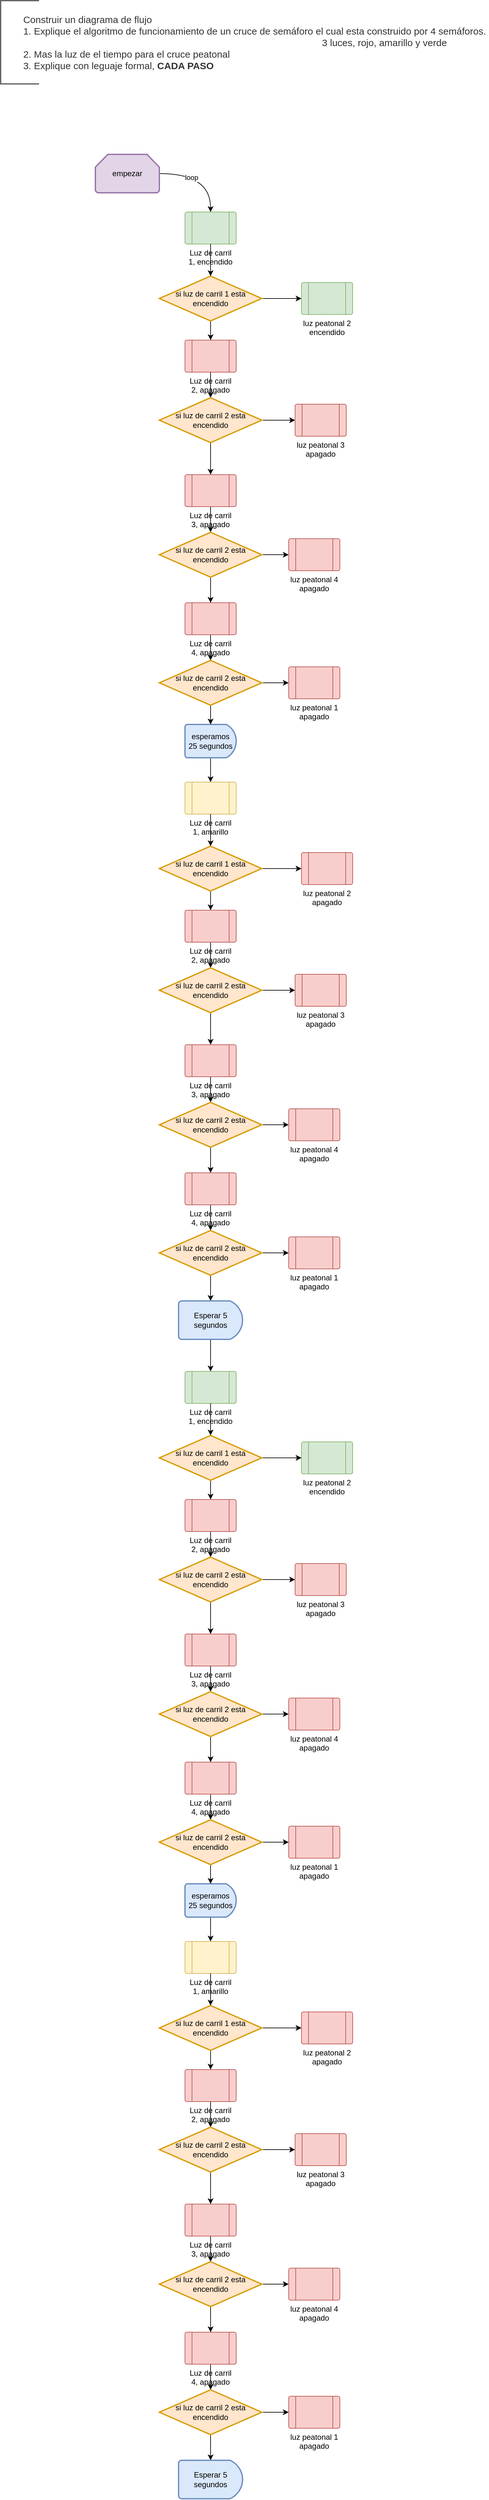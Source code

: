 <mxfile version="24.7.17">
  <diagram id="C5RBs43oDa-KdzZeNtuy" name="Page-1">
    <mxGraphModel dx="1114" dy="3900" grid="1" gridSize="10" guides="1" tooltips="1" connect="1" arrows="1" fold="1" page="1" pageScale="1" pageWidth="2339" pageHeight="3300" math="0" shadow="0">
      <root>
        <mxCell id="WIyWlLk6GJQsqaUBKTNV-0" />
        <mxCell id="WIyWlLk6GJQsqaUBKTNV-1" parent="WIyWlLk6GJQsqaUBKTNV-0" />
        <mxCell id="qO4f61m2Y4nxAiU2VlyZ-42" value="&lt;font style=&quot;font-size: 15px;&quot;&gt;&lt;span style=&quot;white-space: pre;&quot;&gt;&#x9;&lt;/span&gt;Construir un diagrama de flujo&lt;/font&gt;&lt;div style=&quot;font-size: 15px;&quot;&gt;&lt;font style=&quot;font-size: 15px;&quot;&gt;&lt;span style=&quot;white-space: pre;&quot;&gt;&#x9;&lt;/span&gt;1. Explique el algoritmo de funcionamiento de un cruce de semáforo el cual esta construido por 4 semáforos.&amp;nbsp;&lt;/font&gt;&lt;/div&gt;&lt;div style=&quot;font-size: 15px;&quot;&gt;&lt;font style=&quot;font-size: 15px;&quot;&gt;&lt;span style=&quot;white-space: pre;&quot;&gt;&#x9;&lt;/span&gt;&lt;span style=&quot;white-space: pre;&quot;&gt;&#x9;&lt;/span&gt;&lt;span style=&quot;white-space: pre;&quot;&gt;&#x9;&lt;/span&gt;&lt;span style=&quot;white-space: pre;&quot;&gt;&#x9;&lt;/span&gt;&lt;span style=&quot;white-space: pre;&quot;&gt;&#x9;&lt;/span&gt;&lt;span style=&quot;white-space: pre;&quot;&gt;&#x9;&lt;/span&gt;&lt;span style=&quot;white-space: pre;&quot;&gt;&#x9;&lt;/span&gt;&lt;span style=&quot;white-space: pre;&quot;&gt;&#x9;&lt;/span&gt;&lt;span style=&quot;white-space: pre;&quot;&gt;&#x9;&lt;/span&gt;&lt;span style=&quot;white-space: pre;&quot;&gt;&#x9;&lt;/span&gt;&lt;span style=&quot;white-space: pre;&quot;&gt;&#x9;&lt;/span&gt;&lt;span style=&quot;white-space: pre;&quot;&gt;&#x9;&lt;/span&gt;&lt;span style=&quot;white-space: pre;&quot;&gt;&#x9;&lt;/span&gt;&lt;span style=&quot;white-space: pre;&quot;&gt;&#x9;&lt;/span&gt;&lt;span style=&quot;white-space: pre;&quot;&gt;&#x9;&lt;/span&gt;3 luces, rojo, amarillo y verde&lt;/font&gt;&lt;/div&gt;&lt;div style=&quot;font-size: 15px;&quot;&gt;&lt;font style=&quot;font-size: 15px;&quot;&gt;&lt;span style=&quot;white-space: pre;&quot;&gt;&#x9;&lt;/span&gt;2. Mas la luz de el tiempo para el cruce peatonal&lt;/font&gt;&lt;/div&gt;&lt;div style=&quot;font-size: 15px;&quot;&gt;&lt;font style=&quot;font-size: 15px;&quot;&gt;&lt;span style=&quot;white-space: pre;&quot;&gt;&#x9;&lt;/span&gt;3. Explique con leguaje formal, &lt;b style=&quot;&quot;&gt;CADA PASO&amp;nbsp;&lt;/b&gt;&amp;nbsp;&lt;/font&gt;&lt;/div&gt;" style="strokeWidth=2;html=1;shape=mxgraph.flowchart.annotation_1;align=left;pointerEvents=1;fillColor=#f5f5f5;fontColor=#333333;strokeColor=#666666;" vertex="1" parent="WIyWlLk6GJQsqaUBKTNV-1">
          <mxGeometry x="20" y="-350" width="60" height="130" as="geometry" />
        </mxCell>
        <mxCell id="qO4f61m2Y4nxAiU2VlyZ-44" value="Luz de carril 1, encendido" style="verticalLabelPosition=bottom;verticalAlign=top;html=1;shape=process;whiteSpace=wrap;rounded=1;size=0.14;arcSize=6;fillColor=#d5e8d4;strokeColor=#82b366;rotation=0;" vertex="1" parent="WIyWlLk6GJQsqaUBKTNV-1">
          <mxGeometry x="308" y="-20" width="80" height="50" as="geometry" />
        </mxCell>
        <mxCell id="qO4f61m2Y4nxAiU2VlyZ-268" value="" style="edgeStyle=orthogonalEdgeStyle;curved=1;rounded=0;orthogonalLoop=1;jettySize=auto;html=1;elbow=vertical;" edge="1" parent="WIyWlLk6GJQsqaUBKTNV-1" source="qO4f61m2Y4nxAiU2VlyZ-45" target="qO4f61m2Y4nxAiU2VlyZ-266">
          <mxGeometry relative="1" as="geometry" />
        </mxCell>
        <mxCell id="qO4f61m2Y4nxAiU2VlyZ-45" value="Luz de carril 2, apagado" style="verticalLabelPosition=bottom;verticalAlign=top;html=1;shape=process;whiteSpace=wrap;rounded=1;size=0.14;arcSize=6;fillColor=#f8cecc;strokeColor=#b85450;" vertex="1" parent="WIyWlLk6GJQsqaUBKTNV-1">
          <mxGeometry x="308" y="180" width="80" height="50" as="geometry" />
        </mxCell>
        <mxCell id="qO4f61m2Y4nxAiU2VlyZ-280" value="" style="edgeStyle=elbowEdgeStyle;rounded=0;orthogonalLoop=1;jettySize=auto;elbow=vertical;html=1;" edge="1" parent="WIyWlLk6GJQsqaUBKTNV-1" source="qO4f61m2Y4nxAiU2VlyZ-47" target="qO4f61m2Y4nxAiU2VlyZ-278">
          <mxGeometry relative="1" as="geometry" />
        </mxCell>
        <mxCell id="qO4f61m2Y4nxAiU2VlyZ-47" value="Luz de carril 3, apagado" style="verticalLabelPosition=bottom;verticalAlign=top;html=1;shape=process;whiteSpace=wrap;rounded=1;size=0.14;arcSize=6;fillColor=#f8cecc;strokeColor=#b85450;" vertex="1" parent="WIyWlLk6GJQsqaUBKTNV-1">
          <mxGeometry x="308" y="390" width="80" height="50" as="geometry" />
        </mxCell>
        <mxCell id="qO4f61m2Y4nxAiU2VlyZ-286" value="" style="edgeStyle=elbowEdgeStyle;rounded=0;orthogonalLoop=1;jettySize=auto;elbow=vertical;html=1;" edge="1" parent="WIyWlLk6GJQsqaUBKTNV-1" source="qO4f61m2Y4nxAiU2VlyZ-48" target="qO4f61m2Y4nxAiU2VlyZ-283">
          <mxGeometry relative="1" as="geometry" />
        </mxCell>
        <mxCell id="qO4f61m2Y4nxAiU2VlyZ-48" value="Luz de carril 4, apagado" style="verticalLabelPosition=bottom;verticalAlign=top;html=1;shape=process;whiteSpace=wrap;rounded=1;size=0.14;arcSize=6;fillColor=#f8cecc;strokeColor=#b85450;" vertex="1" parent="WIyWlLk6GJQsqaUBKTNV-1">
          <mxGeometry x="308" y="590" width="80" height="50" as="geometry" />
        </mxCell>
        <mxCell id="qO4f61m2Y4nxAiU2VlyZ-261" value="" style="edgeStyle=orthogonalEdgeStyle;curved=1;rounded=0;orthogonalLoop=1;jettySize=auto;html=1;elbow=vertical;" edge="1" parent="WIyWlLk6GJQsqaUBKTNV-1" source="qO4f61m2Y4nxAiU2VlyZ-52" target="qO4f61m2Y4nxAiU2VlyZ-44">
          <mxGeometry relative="1" as="geometry" />
        </mxCell>
        <mxCell id="qO4f61m2Y4nxAiU2VlyZ-265" value="loop" style="edgeLabel;html=1;align=center;verticalAlign=middle;resizable=0;points=[];" vertex="1" connectable="0" parent="qO4f61m2Y4nxAiU2VlyZ-261">
          <mxGeometry x="-0.286" y="-6" relative="1" as="geometry">
            <mxPoint as="offset" />
          </mxGeometry>
        </mxCell>
        <mxCell id="qO4f61m2Y4nxAiU2VlyZ-52" value="empezar" style="strokeWidth=2;html=1;shape=mxgraph.flowchart.loop_limit;whiteSpace=wrap;fillColor=#e1d5e7;strokeColor=#9673a6;" vertex="1" parent="WIyWlLk6GJQsqaUBKTNV-1">
          <mxGeometry x="168" y="-110" width="100" height="60" as="geometry" />
        </mxCell>
        <mxCell id="qO4f61m2Y4nxAiU2VlyZ-312" value="" style="edgeStyle=elbowEdgeStyle;rounded=0;orthogonalLoop=1;jettySize=auto;elbow=vertical;html=1;" edge="1" parent="WIyWlLk6GJQsqaUBKTNV-1" source="qO4f61m2Y4nxAiU2VlyZ-67" target="qO4f61m2Y4nxAiU2VlyZ-289">
          <mxGeometry relative="1" as="geometry" />
        </mxCell>
        <mxCell id="qO4f61m2Y4nxAiU2VlyZ-67" value="esperamos 25&lt;span style=&quot;background-color: initial;&quot;&gt;&amp;nbsp;segundos&lt;/span&gt;" style="strokeWidth=2;html=1;shape=mxgraph.flowchart.delay;whiteSpace=wrap;fillColor=#dae8fc;strokeColor=#6c8ebf;" vertex="1" parent="WIyWlLk6GJQsqaUBKTNV-1">
          <mxGeometry x="308" y="780" width="80" height="52" as="geometry" />
        </mxCell>
        <mxCell id="qO4f61m2Y4nxAiU2VlyZ-68" style="edgeStyle=elbowEdgeStyle;rounded=0;orthogonalLoop=1;jettySize=auto;elbow=vertical;html=1;entryX=0.5;entryY=0;entryDx=0;entryDy=0;entryPerimeter=0;" edge="1" parent="WIyWlLk6GJQsqaUBKTNV-1" source="qO4f61m2Y4nxAiU2VlyZ-67" target="qO4f61m2Y4nxAiU2VlyZ-67">
          <mxGeometry relative="1" as="geometry" />
        </mxCell>
        <mxCell id="qO4f61m2Y4nxAiU2VlyZ-69" value="luz peatonal 2&lt;div&gt;encendido&lt;/div&gt;" style="verticalLabelPosition=bottom;verticalAlign=top;html=1;shape=process;whiteSpace=wrap;rounded=1;size=0.14;arcSize=6;fillColor=#d5e8d4;strokeColor=#82b366;" vertex="1" parent="WIyWlLk6GJQsqaUBKTNV-1">
          <mxGeometry x="490" y="90" width="80" height="50" as="geometry" />
        </mxCell>
        <mxCell id="qO4f61m2Y4nxAiU2VlyZ-253" style="edgeStyle=orthogonalEdgeStyle;curved=1;rounded=0;orthogonalLoop=1;jettySize=auto;html=1;exitX=0.5;exitY=1;exitDx=0;exitDy=0;entryX=0.5;entryY=0;entryDx=0;entryDy=0;elbow=vertical;exitPerimeter=0;" edge="1" parent="WIyWlLk6GJQsqaUBKTNV-1" source="qO4f61m2Y4nxAiU2VlyZ-248" target="qO4f61m2Y4nxAiU2VlyZ-45">
          <mxGeometry relative="1" as="geometry" />
        </mxCell>
        <mxCell id="qO4f61m2Y4nxAiU2VlyZ-264" value="" style="edgeStyle=orthogonalEdgeStyle;curved=1;rounded=0;orthogonalLoop=1;jettySize=auto;html=1;elbow=vertical;" edge="1" parent="WIyWlLk6GJQsqaUBKTNV-1" source="qO4f61m2Y4nxAiU2VlyZ-248" target="qO4f61m2Y4nxAiU2VlyZ-69">
          <mxGeometry relative="1" as="geometry" />
        </mxCell>
        <mxCell id="qO4f61m2Y4nxAiU2VlyZ-248" value="si luz de carril 1 esta encendido" style="strokeWidth=2;html=1;shape=mxgraph.flowchart.decision;whiteSpace=wrap;fillColor=#ffe6cc;strokeColor=#d79b00;" vertex="1" parent="WIyWlLk6GJQsqaUBKTNV-1">
          <mxGeometry x="268" y="80" width="160" height="70" as="geometry" />
        </mxCell>
        <mxCell id="qO4f61m2Y4nxAiU2VlyZ-252" style="edgeStyle=orthogonalEdgeStyle;curved=1;rounded=0;orthogonalLoop=1;jettySize=auto;html=1;exitX=0.5;exitY=1;exitDx=0;exitDy=0;entryX=0.5;entryY=0;entryDx=0;entryDy=0;entryPerimeter=0;elbow=vertical;" edge="1" parent="WIyWlLk6GJQsqaUBKTNV-1" source="qO4f61m2Y4nxAiU2VlyZ-44" target="qO4f61m2Y4nxAiU2VlyZ-248">
          <mxGeometry relative="1" as="geometry" />
        </mxCell>
        <mxCell id="qO4f61m2Y4nxAiU2VlyZ-267" value="" style="edgeStyle=elbowEdgeStyle;rounded=0;orthogonalLoop=1;jettySize=auto;html=1;elbow=vertical;" edge="1" parent="WIyWlLk6GJQsqaUBKTNV-1" source="qO4f61m2Y4nxAiU2VlyZ-266" target="qO4f61m2Y4nxAiU2VlyZ-47">
          <mxGeometry relative="1" as="geometry" />
        </mxCell>
        <mxCell id="qO4f61m2Y4nxAiU2VlyZ-274" value="" style="edgeStyle=orthogonalEdgeStyle;curved=1;rounded=0;orthogonalLoop=1;jettySize=auto;html=1;elbow=vertical;" edge="1" parent="WIyWlLk6GJQsqaUBKTNV-1" source="qO4f61m2Y4nxAiU2VlyZ-266" target="qO4f61m2Y4nxAiU2VlyZ-269">
          <mxGeometry relative="1" as="geometry" />
        </mxCell>
        <mxCell id="qO4f61m2Y4nxAiU2VlyZ-266" value="si luz de carril 2 esta encendido" style="strokeWidth=2;html=1;shape=mxgraph.flowchart.decision;whiteSpace=wrap;fillColor=#ffe6cc;strokeColor=#d79b00;" vertex="1" parent="WIyWlLk6GJQsqaUBKTNV-1">
          <mxGeometry x="268" y="270" width="160" height="70" as="geometry" />
        </mxCell>
        <mxCell id="qO4f61m2Y4nxAiU2VlyZ-269" value="luz peatonal 3&lt;div&gt;apagado&lt;/div&gt;" style="verticalLabelPosition=bottom;verticalAlign=top;html=1;shape=process;whiteSpace=wrap;rounded=1;size=0.14;arcSize=6;fillColor=#f8cecc;strokeColor=#b85450;" vertex="1" parent="WIyWlLk6GJQsqaUBKTNV-1">
          <mxGeometry x="480" y="280" width="80" height="50" as="geometry" />
        </mxCell>
        <mxCell id="qO4f61m2Y4nxAiU2VlyZ-279" value="" style="edgeStyle=elbowEdgeStyle;rounded=0;orthogonalLoop=1;jettySize=auto;elbow=vertical;html=1;" edge="1" parent="WIyWlLk6GJQsqaUBKTNV-1" source="qO4f61m2Y4nxAiU2VlyZ-278" target="qO4f61m2Y4nxAiU2VlyZ-48">
          <mxGeometry relative="1" as="geometry" />
        </mxCell>
        <mxCell id="qO4f61m2Y4nxAiU2VlyZ-282" value="" style="edgeStyle=elbowEdgeStyle;rounded=0;orthogonalLoop=1;jettySize=auto;elbow=vertical;html=1;" edge="1" parent="WIyWlLk6GJQsqaUBKTNV-1" source="qO4f61m2Y4nxAiU2VlyZ-278" target="qO4f61m2Y4nxAiU2VlyZ-281">
          <mxGeometry relative="1" as="geometry" />
        </mxCell>
        <mxCell id="qO4f61m2Y4nxAiU2VlyZ-278" value="si luz de carril 2 esta encendido" style="strokeWidth=2;html=1;shape=mxgraph.flowchart.decision;whiteSpace=wrap;fillColor=#ffe6cc;strokeColor=#d79b00;" vertex="1" parent="WIyWlLk6GJQsqaUBKTNV-1">
          <mxGeometry x="268" y="480" width="160" height="70" as="geometry" />
        </mxCell>
        <mxCell id="qO4f61m2Y4nxAiU2VlyZ-281" value="luz peatonal 4&lt;div&gt;apagado&lt;/div&gt;" style="verticalLabelPosition=bottom;verticalAlign=top;html=1;shape=process;whiteSpace=wrap;rounded=1;size=0.14;arcSize=6;fillColor=#f8cecc;strokeColor=#b85450;" vertex="1" parent="WIyWlLk6GJQsqaUBKTNV-1">
          <mxGeometry x="470" y="490" width="80" height="50" as="geometry" />
        </mxCell>
        <mxCell id="qO4f61m2Y4nxAiU2VlyZ-284" value="" style="edgeStyle=elbowEdgeStyle;rounded=0;orthogonalLoop=1;jettySize=auto;elbow=vertical;html=1;" edge="1" parent="WIyWlLk6GJQsqaUBKTNV-1" source="qO4f61m2Y4nxAiU2VlyZ-283" target="qO4f61m2Y4nxAiU2VlyZ-67">
          <mxGeometry relative="1" as="geometry" />
        </mxCell>
        <mxCell id="qO4f61m2Y4nxAiU2VlyZ-288" value="" style="edgeStyle=elbowEdgeStyle;rounded=0;orthogonalLoop=1;jettySize=auto;elbow=vertical;html=1;" edge="1" parent="WIyWlLk6GJQsqaUBKTNV-1" source="qO4f61m2Y4nxAiU2VlyZ-283" target="qO4f61m2Y4nxAiU2VlyZ-287">
          <mxGeometry relative="1" as="geometry" />
        </mxCell>
        <mxCell id="qO4f61m2Y4nxAiU2VlyZ-283" value="si luz de carril 2 esta encendido" style="strokeWidth=2;html=1;shape=mxgraph.flowchart.decision;whiteSpace=wrap;fillColor=#ffe6cc;strokeColor=#d79b00;" vertex="1" parent="WIyWlLk6GJQsqaUBKTNV-1">
          <mxGeometry x="268" y="680" width="160" height="70" as="geometry" />
        </mxCell>
        <mxCell id="qO4f61m2Y4nxAiU2VlyZ-287" value="luz peatonal 1&lt;div&gt;apagado&lt;/div&gt;" style="verticalLabelPosition=bottom;verticalAlign=top;html=1;shape=process;whiteSpace=wrap;rounded=1;size=0.14;arcSize=6;fillColor=#f8cecc;strokeColor=#b85450;" vertex="1" parent="WIyWlLk6GJQsqaUBKTNV-1">
          <mxGeometry x="470" y="690" width="80" height="50" as="geometry" />
        </mxCell>
        <mxCell id="qO4f61m2Y4nxAiU2VlyZ-289" value="Luz de carril 1, amarillo" style="verticalLabelPosition=bottom;verticalAlign=top;html=1;shape=process;whiteSpace=wrap;rounded=1;size=0.14;arcSize=6;fillColor=#fff2cc;strokeColor=#d6b656;rotation=0;" vertex="1" parent="WIyWlLk6GJQsqaUBKTNV-1">
          <mxGeometry x="308" y="870" width="80" height="50" as="geometry" />
        </mxCell>
        <mxCell id="qO4f61m2Y4nxAiU2VlyZ-290" value="" style="edgeStyle=orthogonalEdgeStyle;curved=1;rounded=0;orthogonalLoop=1;jettySize=auto;html=1;elbow=vertical;" edge="1" parent="WIyWlLk6GJQsqaUBKTNV-1" source="qO4f61m2Y4nxAiU2VlyZ-291" target="qO4f61m2Y4nxAiU2VlyZ-303">
          <mxGeometry relative="1" as="geometry" />
        </mxCell>
        <mxCell id="qO4f61m2Y4nxAiU2VlyZ-291" value="Luz de carril 2, apagado" style="verticalLabelPosition=bottom;verticalAlign=top;html=1;shape=process;whiteSpace=wrap;rounded=1;size=0.14;arcSize=6;fillColor=#f8cecc;strokeColor=#b85450;" vertex="1" parent="WIyWlLk6GJQsqaUBKTNV-1">
          <mxGeometry x="308" y="1070" width="80" height="50" as="geometry" />
        </mxCell>
        <mxCell id="qO4f61m2Y4nxAiU2VlyZ-292" value="" style="edgeStyle=elbowEdgeStyle;rounded=0;orthogonalLoop=1;jettySize=auto;elbow=vertical;html=1;" edge="1" parent="WIyWlLk6GJQsqaUBKTNV-1" source="qO4f61m2Y4nxAiU2VlyZ-293" target="qO4f61m2Y4nxAiU2VlyZ-307">
          <mxGeometry relative="1" as="geometry" />
        </mxCell>
        <mxCell id="qO4f61m2Y4nxAiU2VlyZ-293" value="Luz de carril 3, apagado" style="verticalLabelPosition=bottom;verticalAlign=top;html=1;shape=process;whiteSpace=wrap;rounded=1;size=0.14;arcSize=6;fillColor=#f8cecc;strokeColor=#b85450;" vertex="1" parent="WIyWlLk6GJQsqaUBKTNV-1">
          <mxGeometry x="308" y="1280" width="80" height="50" as="geometry" />
        </mxCell>
        <mxCell id="qO4f61m2Y4nxAiU2VlyZ-294" value="" style="edgeStyle=elbowEdgeStyle;rounded=0;orthogonalLoop=1;jettySize=auto;elbow=vertical;html=1;" edge="1" parent="WIyWlLk6GJQsqaUBKTNV-1" source="qO4f61m2Y4nxAiU2VlyZ-295" target="qO4f61m2Y4nxAiU2VlyZ-310">
          <mxGeometry relative="1" as="geometry" />
        </mxCell>
        <mxCell id="qO4f61m2Y4nxAiU2VlyZ-295" value="Luz de carril 4, apagado" style="verticalLabelPosition=bottom;verticalAlign=top;html=1;shape=process;whiteSpace=wrap;rounded=1;size=0.14;arcSize=6;fillColor=#f8cecc;strokeColor=#b85450;" vertex="1" parent="WIyWlLk6GJQsqaUBKTNV-1">
          <mxGeometry x="308" y="1480" width="80" height="50" as="geometry" />
        </mxCell>
        <mxCell id="qO4f61m2Y4nxAiU2VlyZ-296" value="luz peatonal 2&lt;div&gt;apagado&lt;/div&gt;" style="verticalLabelPosition=bottom;verticalAlign=top;html=1;shape=process;whiteSpace=wrap;rounded=1;size=0.14;arcSize=6;fillColor=#f8cecc;strokeColor=#b85450;" vertex="1" parent="WIyWlLk6GJQsqaUBKTNV-1">
          <mxGeometry x="490" y="980" width="80" height="50" as="geometry" />
        </mxCell>
        <mxCell id="qO4f61m2Y4nxAiU2VlyZ-297" style="edgeStyle=orthogonalEdgeStyle;curved=1;rounded=0;orthogonalLoop=1;jettySize=auto;html=1;exitX=0.5;exitY=1;exitDx=0;exitDy=0;entryX=0.5;entryY=0;entryDx=0;entryDy=0;elbow=vertical;exitPerimeter=0;" edge="1" parent="WIyWlLk6GJQsqaUBKTNV-1" source="qO4f61m2Y4nxAiU2VlyZ-299" target="qO4f61m2Y4nxAiU2VlyZ-291">
          <mxGeometry relative="1" as="geometry" />
        </mxCell>
        <mxCell id="qO4f61m2Y4nxAiU2VlyZ-298" value="" style="edgeStyle=orthogonalEdgeStyle;curved=1;rounded=0;orthogonalLoop=1;jettySize=auto;html=1;elbow=vertical;" edge="1" parent="WIyWlLk6GJQsqaUBKTNV-1" source="qO4f61m2Y4nxAiU2VlyZ-299" target="qO4f61m2Y4nxAiU2VlyZ-296">
          <mxGeometry relative="1" as="geometry" />
        </mxCell>
        <mxCell id="qO4f61m2Y4nxAiU2VlyZ-299" value="si luz de carril 1 esta encendido" style="strokeWidth=2;html=1;shape=mxgraph.flowchart.decision;whiteSpace=wrap;fillColor=#ffe6cc;strokeColor=#d79b00;" vertex="1" parent="WIyWlLk6GJQsqaUBKTNV-1">
          <mxGeometry x="268" y="970" width="160" height="70" as="geometry" />
        </mxCell>
        <mxCell id="qO4f61m2Y4nxAiU2VlyZ-300" style="edgeStyle=orthogonalEdgeStyle;curved=1;rounded=0;orthogonalLoop=1;jettySize=auto;html=1;exitX=0.5;exitY=1;exitDx=0;exitDy=0;entryX=0.5;entryY=0;entryDx=0;entryDy=0;entryPerimeter=0;elbow=vertical;" edge="1" parent="WIyWlLk6GJQsqaUBKTNV-1" source="qO4f61m2Y4nxAiU2VlyZ-289" target="qO4f61m2Y4nxAiU2VlyZ-299">
          <mxGeometry relative="1" as="geometry" />
        </mxCell>
        <mxCell id="qO4f61m2Y4nxAiU2VlyZ-301" value="" style="edgeStyle=elbowEdgeStyle;rounded=0;orthogonalLoop=1;jettySize=auto;html=1;elbow=vertical;" edge="1" parent="WIyWlLk6GJQsqaUBKTNV-1" source="qO4f61m2Y4nxAiU2VlyZ-303" target="qO4f61m2Y4nxAiU2VlyZ-293">
          <mxGeometry relative="1" as="geometry" />
        </mxCell>
        <mxCell id="qO4f61m2Y4nxAiU2VlyZ-302" value="" style="edgeStyle=orthogonalEdgeStyle;curved=1;rounded=0;orthogonalLoop=1;jettySize=auto;html=1;elbow=vertical;" edge="1" parent="WIyWlLk6GJQsqaUBKTNV-1" source="qO4f61m2Y4nxAiU2VlyZ-303" target="qO4f61m2Y4nxAiU2VlyZ-304">
          <mxGeometry relative="1" as="geometry" />
        </mxCell>
        <mxCell id="qO4f61m2Y4nxAiU2VlyZ-303" value="si luz de carril 2 esta encendido" style="strokeWidth=2;html=1;shape=mxgraph.flowchart.decision;whiteSpace=wrap;fillColor=#ffe6cc;strokeColor=#d79b00;" vertex="1" parent="WIyWlLk6GJQsqaUBKTNV-1">
          <mxGeometry x="268" y="1160" width="160" height="70" as="geometry" />
        </mxCell>
        <mxCell id="qO4f61m2Y4nxAiU2VlyZ-304" value="luz peatonal 3&lt;div&gt;apagado&lt;/div&gt;" style="verticalLabelPosition=bottom;verticalAlign=top;html=1;shape=process;whiteSpace=wrap;rounded=1;size=0.14;arcSize=6;fillColor=#f8cecc;strokeColor=#b85450;" vertex="1" parent="WIyWlLk6GJQsqaUBKTNV-1">
          <mxGeometry x="480" y="1170" width="80" height="50" as="geometry" />
        </mxCell>
        <mxCell id="qO4f61m2Y4nxAiU2VlyZ-305" value="" style="edgeStyle=elbowEdgeStyle;rounded=0;orthogonalLoop=1;jettySize=auto;elbow=vertical;html=1;" edge="1" parent="WIyWlLk6GJQsqaUBKTNV-1" source="qO4f61m2Y4nxAiU2VlyZ-307" target="qO4f61m2Y4nxAiU2VlyZ-295">
          <mxGeometry relative="1" as="geometry" />
        </mxCell>
        <mxCell id="qO4f61m2Y4nxAiU2VlyZ-306" value="" style="edgeStyle=elbowEdgeStyle;rounded=0;orthogonalLoop=1;jettySize=auto;elbow=vertical;html=1;" edge="1" parent="WIyWlLk6GJQsqaUBKTNV-1" source="qO4f61m2Y4nxAiU2VlyZ-307" target="qO4f61m2Y4nxAiU2VlyZ-308">
          <mxGeometry relative="1" as="geometry" />
        </mxCell>
        <mxCell id="qO4f61m2Y4nxAiU2VlyZ-307" value="si luz de carril 2 esta encendido" style="strokeWidth=2;html=1;shape=mxgraph.flowchart.decision;whiteSpace=wrap;fillColor=#ffe6cc;strokeColor=#d79b00;" vertex="1" parent="WIyWlLk6GJQsqaUBKTNV-1">
          <mxGeometry x="268" y="1370" width="160" height="70" as="geometry" />
        </mxCell>
        <mxCell id="qO4f61m2Y4nxAiU2VlyZ-308" value="luz peatonal 4&lt;div&gt;apagado&lt;/div&gt;" style="verticalLabelPosition=bottom;verticalAlign=top;html=1;shape=process;whiteSpace=wrap;rounded=1;size=0.14;arcSize=6;fillColor=#f8cecc;strokeColor=#b85450;" vertex="1" parent="WIyWlLk6GJQsqaUBKTNV-1">
          <mxGeometry x="470" y="1380" width="80" height="50" as="geometry" />
        </mxCell>
        <mxCell id="qO4f61m2Y4nxAiU2VlyZ-309" value="" style="edgeStyle=elbowEdgeStyle;rounded=0;orthogonalLoop=1;jettySize=auto;elbow=vertical;html=1;" edge="1" parent="WIyWlLk6GJQsqaUBKTNV-1" source="qO4f61m2Y4nxAiU2VlyZ-310" target="qO4f61m2Y4nxAiU2VlyZ-311">
          <mxGeometry relative="1" as="geometry" />
        </mxCell>
        <mxCell id="qO4f61m2Y4nxAiU2VlyZ-314" value="" style="edgeStyle=elbowEdgeStyle;rounded=0;orthogonalLoop=1;jettySize=auto;elbow=vertical;html=1;" edge="1" parent="WIyWlLk6GJQsqaUBKTNV-1" source="qO4f61m2Y4nxAiU2VlyZ-310" target="qO4f61m2Y4nxAiU2VlyZ-313">
          <mxGeometry relative="1" as="geometry" />
        </mxCell>
        <mxCell id="qO4f61m2Y4nxAiU2VlyZ-310" value="si luz de carril 2 esta encendido" style="strokeWidth=2;html=1;shape=mxgraph.flowchart.decision;whiteSpace=wrap;fillColor=#ffe6cc;strokeColor=#d79b00;" vertex="1" parent="WIyWlLk6GJQsqaUBKTNV-1">
          <mxGeometry x="268" y="1570" width="160" height="70" as="geometry" />
        </mxCell>
        <mxCell id="qO4f61m2Y4nxAiU2VlyZ-311" value="luz peatonal 1&lt;div&gt;apagado&lt;/div&gt;" style="verticalLabelPosition=bottom;verticalAlign=top;html=1;shape=process;whiteSpace=wrap;rounded=1;size=0.14;arcSize=6;fillColor=#f8cecc;strokeColor=#b85450;" vertex="1" parent="WIyWlLk6GJQsqaUBKTNV-1">
          <mxGeometry x="470" y="1580" width="80" height="50" as="geometry" />
        </mxCell>
        <mxCell id="qO4f61m2Y4nxAiU2VlyZ-367" value="" style="edgeStyle=elbowEdgeStyle;rounded=0;orthogonalLoop=1;jettySize=auto;elbow=vertical;html=1;" edge="1" parent="WIyWlLk6GJQsqaUBKTNV-1" source="qO4f61m2Y4nxAiU2VlyZ-313" target="qO4f61m2Y4nxAiU2VlyZ-315">
          <mxGeometry relative="1" as="geometry" />
        </mxCell>
        <mxCell id="qO4f61m2Y4nxAiU2VlyZ-313" value="Esperar 5 segundos" style="strokeWidth=2;html=1;shape=mxgraph.flowchart.delay;whiteSpace=wrap;fillColor=#dae8fc;strokeColor=#6c8ebf;" vertex="1" parent="WIyWlLk6GJQsqaUBKTNV-1">
          <mxGeometry x="298" y="1680" width="100" height="60" as="geometry" />
        </mxCell>
        <mxCell id="qO4f61m2Y4nxAiU2VlyZ-315" value="Luz de carril 1, encendido" style="verticalLabelPosition=bottom;verticalAlign=top;html=1;shape=process;whiteSpace=wrap;rounded=1;size=0.14;arcSize=6;fillColor=#d5e8d4;strokeColor=#82b366;rotation=0;" vertex="1" parent="WIyWlLk6GJQsqaUBKTNV-1">
          <mxGeometry x="308" y="1790" width="80" height="50" as="geometry" />
        </mxCell>
        <mxCell id="qO4f61m2Y4nxAiU2VlyZ-316" value="" style="edgeStyle=orthogonalEdgeStyle;curved=1;rounded=0;orthogonalLoop=1;jettySize=auto;html=1;elbow=vertical;" edge="1" parent="WIyWlLk6GJQsqaUBKTNV-1" source="qO4f61m2Y4nxAiU2VlyZ-317" target="qO4f61m2Y4nxAiU2VlyZ-332">
          <mxGeometry relative="1" as="geometry" />
        </mxCell>
        <mxCell id="qO4f61m2Y4nxAiU2VlyZ-317" value="Luz de carril 2, apagado" style="verticalLabelPosition=bottom;verticalAlign=top;html=1;shape=process;whiteSpace=wrap;rounded=1;size=0.14;arcSize=6;fillColor=#f8cecc;strokeColor=#b85450;" vertex="1" parent="WIyWlLk6GJQsqaUBKTNV-1">
          <mxGeometry x="308" y="1990" width="80" height="50" as="geometry" />
        </mxCell>
        <mxCell id="qO4f61m2Y4nxAiU2VlyZ-318" value="" style="edgeStyle=elbowEdgeStyle;rounded=0;orthogonalLoop=1;jettySize=auto;elbow=vertical;html=1;" edge="1" parent="WIyWlLk6GJQsqaUBKTNV-1" source="qO4f61m2Y4nxAiU2VlyZ-319" target="qO4f61m2Y4nxAiU2VlyZ-336">
          <mxGeometry relative="1" as="geometry" />
        </mxCell>
        <mxCell id="qO4f61m2Y4nxAiU2VlyZ-319" value="Luz de carril 3, apagado" style="verticalLabelPosition=bottom;verticalAlign=top;html=1;shape=process;whiteSpace=wrap;rounded=1;size=0.14;arcSize=6;fillColor=#f8cecc;strokeColor=#b85450;" vertex="1" parent="WIyWlLk6GJQsqaUBKTNV-1">
          <mxGeometry x="308" y="2200" width="80" height="50" as="geometry" />
        </mxCell>
        <mxCell id="qO4f61m2Y4nxAiU2VlyZ-320" value="" style="edgeStyle=elbowEdgeStyle;rounded=0;orthogonalLoop=1;jettySize=auto;elbow=vertical;html=1;" edge="1" parent="WIyWlLk6GJQsqaUBKTNV-1" source="qO4f61m2Y4nxAiU2VlyZ-321" target="qO4f61m2Y4nxAiU2VlyZ-340">
          <mxGeometry relative="1" as="geometry" />
        </mxCell>
        <mxCell id="qO4f61m2Y4nxAiU2VlyZ-321" value="Luz de carril 4, apagado" style="verticalLabelPosition=bottom;verticalAlign=top;html=1;shape=process;whiteSpace=wrap;rounded=1;size=0.14;arcSize=6;fillColor=#f8cecc;strokeColor=#b85450;" vertex="1" parent="WIyWlLk6GJQsqaUBKTNV-1">
          <mxGeometry x="308" y="2400" width="80" height="50" as="geometry" />
        </mxCell>
        <mxCell id="qO4f61m2Y4nxAiU2VlyZ-322" value="" style="edgeStyle=elbowEdgeStyle;rounded=0;orthogonalLoop=1;jettySize=auto;elbow=vertical;html=1;" edge="1" parent="WIyWlLk6GJQsqaUBKTNV-1" source="qO4f61m2Y4nxAiU2VlyZ-323" target="qO4f61m2Y4nxAiU2VlyZ-342">
          <mxGeometry relative="1" as="geometry" />
        </mxCell>
        <mxCell id="qO4f61m2Y4nxAiU2VlyZ-323" value="esperamos 25&lt;span style=&quot;background-color: initial;&quot;&gt;&amp;nbsp;segundos&lt;/span&gt;" style="strokeWidth=2;html=1;shape=mxgraph.flowchart.delay;whiteSpace=wrap;fillColor=#dae8fc;strokeColor=#6c8ebf;" vertex="1" parent="WIyWlLk6GJQsqaUBKTNV-1">
          <mxGeometry x="308" y="2590" width="80" height="52" as="geometry" />
        </mxCell>
        <mxCell id="qO4f61m2Y4nxAiU2VlyZ-324" style="edgeStyle=elbowEdgeStyle;rounded=0;orthogonalLoop=1;jettySize=auto;elbow=vertical;html=1;entryX=0.5;entryY=0;entryDx=0;entryDy=0;entryPerimeter=0;" edge="1" parent="WIyWlLk6GJQsqaUBKTNV-1" source="qO4f61m2Y4nxAiU2VlyZ-323" target="qO4f61m2Y4nxAiU2VlyZ-323">
          <mxGeometry relative="1" as="geometry" />
        </mxCell>
        <mxCell id="qO4f61m2Y4nxAiU2VlyZ-325" value="luz peatonal 2&lt;div&gt;encendido&lt;/div&gt;" style="verticalLabelPosition=bottom;verticalAlign=top;html=1;shape=process;whiteSpace=wrap;rounded=1;size=0.14;arcSize=6;fillColor=#d5e8d4;strokeColor=#82b366;" vertex="1" parent="WIyWlLk6GJQsqaUBKTNV-1">
          <mxGeometry x="490" y="1900" width="80" height="50" as="geometry" />
        </mxCell>
        <mxCell id="qO4f61m2Y4nxAiU2VlyZ-326" style="edgeStyle=orthogonalEdgeStyle;curved=1;rounded=0;orthogonalLoop=1;jettySize=auto;html=1;exitX=0.5;exitY=1;exitDx=0;exitDy=0;entryX=0.5;entryY=0;entryDx=0;entryDy=0;elbow=vertical;exitPerimeter=0;" edge="1" parent="WIyWlLk6GJQsqaUBKTNV-1" source="qO4f61m2Y4nxAiU2VlyZ-328" target="qO4f61m2Y4nxAiU2VlyZ-317">
          <mxGeometry relative="1" as="geometry" />
        </mxCell>
        <mxCell id="qO4f61m2Y4nxAiU2VlyZ-327" value="" style="edgeStyle=orthogonalEdgeStyle;curved=1;rounded=0;orthogonalLoop=1;jettySize=auto;html=1;elbow=vertical;" edge="1" parent="WIyWlLk6GJQsqaUBKTNV-1" source="qO4f61m2Y4nxAiU2VlyZ-328" target="qO4f61m2Y4nxAiU2VlyZ-325">
          <mxGeometry relative="1" as="geometry" />
        </mxCell>
        <mxCell id="qO4f61m2Y4nxAiU2VlyZ-328" value="si luz de carril 1 esta encendido" style="strokeWidth=2;html=1;shape=mxgraph.flowchart.decision;whiteSpace=wrap;fillColor=#ffe6cc;strokeColor=#d79b00;" vertex="1" parent="WIyWlLk6GJQsqaUBKTNV-1">
          <mxGeometry x="268" y="1890" width="160" height="70" as="geometry" />
        </mxCell>
        <mxCell id="qO4f61m2Y4nxAiU2VlyZ-329" style="edgeStyle=orthogonalEdgeStyle;curved=1;rounded=0;orthogonalLoop=1;jettySize=auto;html=1;exitX=0.5;exitY=1;exitDx=0;exitDy=0;entryX=0.5;entryY=0;entryDx=0;entryDy=0;entryPerimeter=0;elbow=vertical;" edge="1" parent="WIyWlLk6GJQsqaUBKTNV-1" source="qO4f61m2Y4nxAiU2VlyZ-315" target="qO4f61m2Y4nxAiU2VlyZ-328">
          <mxGeometry relative="1" as="geometry" />
        </mxCell>
        <mxCell id="qO4f61m2Y4nxAiU2VlyZ-330" value="" style="edgeStyle=elbowEdgeStyle;rounded=0;orthogonalLoop=1;jettySize=auto;html=1;elbow=vertical;" edge="1" parent="WIyWlLk6GJQsqaUBKTNV-1" source="qO4f61m2Y4nxAiU2VlyZ-332" target="qO4f61m2Y4nxAiU2VlyZ-319">
          <mxGeometry relative="1" as="geometry" />
        </mxCell>
        <mxCell id="qO4f61m2Y4nxAiU2VlyZ-331" value="" style="edgeStyle=orthogonalEdgeStyle;curved=1;rounded=0;orthogonalLoop=1;jettySize=auto;html=1;elbow=vertical;" edge="1" parent="WIyWlLk6GJQsqaUBKTNV-1" source="qO4f61m2Y4nxAiU2VlyZ-332" target="qO4f61m2Y4nxAiU2VlyZ-333">
          <mxGeometry relative="1" as="geometry" />
        </mxCell>
        <mxCell id="qO4f61m2Y4nxAiU2VlyZ-332" value="si luz de carril 2 esta encendido" style="strokeWidth=2;html=1;shape=mxgraph.flowchart.decision;whiteSpace=wrap;fillColor=#ffe6cc;strokeColor=#d79b00;" vertex="1" parent="WIyWlLk6GJQsqaUBKTNV-1">
          <mxGeometry x="268" y="2080" width="160" height="70" as="geometry" />
        </mxCell>
        <mxCell id="qO4f61m2Y4nxAiU2VlyZ-333" value="luz peatonal 3&lt;div&gt;apagado&lt;/div&gt;" style="verticalLabelPosition=bottom;verticalAlign=top;html=1;shape=process;whiteSpace=wrap;rounded=1;size=0.14;arcSize=6;fillColor=#f8cecc;strokeColor=#b85450;" vertex="1" parent="WIyWlLk6GJQsqaUBKTNV-1">
          <mxGeometry x="480" y="2090" width="80" height="50" as="geometry" />
        </mxCell>
        <mxCell id="qO4f61m2Y4nxAiU2VlyZ-334" value="" style="edgeStyle=elbowEdgeStyle;rounded=0;orthogonalLoop=1;jettySize=auto;elbow=vertical;html=1;" edge="1" parent="WIyWlLk6GJQsqaUBKTNV-1" source="qO4f61m2Y4nxAiU2VlyZ-336" target="qO4f61m2Y4nxAiU2VlyZ-321">
          <mxGeometry relative="1" as="geometry" />
        </mxCell>
        <mxCell id="qO4f61m2Y4nxAiU2VlyZ-335" value="" style="edgeStyle=elbowEdgeStyle;rounded=0;orthogonalLoop=1;jettySize=auto;elbow=vertical;html=1;" edge="1" parent="WIyWlLk6GJQsqaUBKTNV-1" source="qO4f61m2Y4nxAiU2VlyZ-336" target="qO4f61m2Y4nxAiU2VlyZ-337">
          <mxGeometry relative="1" as="geometry" />
        </mxCell>
        <mxCell id="qO4f61m2Y4nxAiU2VlyZ-336" value="si luz de carril 2 esta encendido" style="strokeWidth=2;html=1;shape=mxgraph.flowchart.decision;whiteSpace=wrap;fillColor=#ffe6cc;strokeColor=#d79b00;" vertex="1" parent="WIyWlLk6GJQsqaUBKTNV-1">
          <mxGeometry x="268" y="2290" width="160" height="70" as="geometry" />
        </mxCell>
        <mxCell id="qO4f61m2Y4nxAiU2VlyZ-337" value="luz peatonal 4&lt;div&gt;apagado&lt;/div&gt;" style="verticalLabelPosition=bottom;verticalAlign=top;html=1;shape=process;whiteSpace=wrap;rounded=1;size=0.14;arcSize=6;fillColor=#f8cecc;strokeColor=#b85450;" vertex="1" parent="WIyWlLk6GJQsqaUBKTNV-1">
          <mxGeometry x="470" y="2300" width="80" height="50" as="geometry" />
        </mxCell>
        <mxCell id="qO4f61m2Y4nxAiU2VlyZ-338" value="" style="edgeStyle=elbowEdgeStyle;rounded=0;orthogonalLoop=1;jettySize=auto;elbow=vertical;html=1;" edge="1" parent="WIyWlLk6GJQsqaUBKTNV-1" source="qO4f61m2Y4nxAiU2VlyZ-340" target="qO4f61m2Y4nxAiU2VlyZ-323">
          <mxGeometry relative="1" as="geometry" />
        </mxCell>
        <mxCell id="qO4f61m2Y4nxAiU2VlyZ-339" value="" style="edgeStyle=elbowEdgeStyle;rounded=0;orthogonalLoop=1;jettySize=auto;elbow=vertical;html=1;" edge="1" parent="WIyWlLk6GJQsqaUBKTNV-1" source="qO4f61m2Y4nxAiU2VlyZ-340" target="qO4f61m2Y4nxAiU2VlyZ-341">
          <mxGeometry relative="1" as="geometry" />
        </mxCell>
        <mxCell id="qO4f61m2Y4nxAiU2VlyZ-340" value="si luz de carril 2 esta encendido" style="strokeWidth=2;html=1;shape=mxgraph.flowchart.decision;whiteSpace=wrap;fillColor=#ffe6cc;strokeColor=#d79b00;" vertex="1" parent="WIyWlLk6GJQsqaUBKTNV-1">
          <mxGeometry x="268" y="2490" width="160" height="70" as="geometry" />
        </mxCell>
        <mxCell id="qO4f61m2Y4nxAiU2VlyZ-341" value="luz peatonal 1&lt;div&gt;apagado&lt;/div&gt;" style="verticalLabelPosition=bottom;verticalAlign=top;html=1;shape=process;whiteSpace=wrap;rounded=1;size=0.14;arcSize=6;fillColor=#f8cecc;strokeColor=#b85450;" vertex="1" parent="WIyWlLk6GJQsqaUBKTNV-1">
          <mxGeometry x="470" y="2500" width="80" height="50" as="geometry" />
        </mxCell>
        <mxCell id="qO4f61m2Y4nxAiU2VlyZ-342" value="Luz de carril 1, amarillo" style="verticalLabelPosition=bottom;verticalAlign=top;html=1;shape=process;whiteSpace=wrap;rounded=1;size=0.14;arcSize=6;fillColor=#fff2cc;strokeColor=#d6b656;rotation=0;" vertex="1" parent="WIyWlLk6GJQsqaUBKTNV-1">
          <mxGeometry x="308" y="2680" width="80" height="50" as="geometry" />
        </mxCell>
        <mxCell id="qO4f61m2Y4nxAiU2VlyZ-343" value="" style="edgeStyle=orthogonalEdgeStyle;curved=1;rounded=0;orthogonalLoop=1;jettySize=auto;html=1;elbow=vertical;" edge="1" parent="WIyWlLk6GJQsqaUBKTNV-1" source="qO4f61m2Y4nxAiU2VlyZ-344" target="qO4f61m2Y4nxAiU2VlyZ-356">
          <mxGeometry relative="1" as="geometry" />
        </mxCell>
        <mxCell id="qO4f61m2Y4nxAiU2VlyZ-344" value="Luz de carril 2, apagado" style="verticalLabelPosition=bottom;verticalAlign=top;html=1;shape=process;whiteSpace=wrap;rounded=1;size=0.14;arcSize=6;fillColor=#f8cecc;strokeColor=#b85450;" vertex="1" parent="WIyWlLk6GJQsqaUBKTNV-1">
          <mxGeometry x="308" y="2880" width="80" height="50" as="geometry" />
        </mxCell>
        <mxCell id="qO4f61m2Y4nxAiU2VlyZ-345" value="" style="edgeStyle=elbowEdgeStyle;rounded=0;orthogonalLoop=1;jettySize=auto;elbow=vertical;html=1;" edge="1" parent="WIyWlLk6GJQsqaUBKTNV-1" source="qO4f61m2Y4nxAiU2VlyZ-346" target="qO4f61m2Y4nxAiU2VlyZ-360">
          <mxGeometry relative="1" as="geometry" />
        </mxCell>
        <mxCell id="qO4f61m2Y4nxAiU2VlyZ-346" value="Luz de carril 3, apagado" style="verticalLabelPosition=bottom;verticalAlign=top;html=1;shape=process;whiteSpace=wrap;rounded=1;size=0.14;arcSize=6;fillColor=#f8cecc;strokeColor=#b85450;" vertex="1" parent="WIyWlLk6GJQsqaUBKTNV-1">
          <mxGeometry x="308" y="3090" width="80" height="50" as="geometry" />
        </mxCell>
        <mxCell id="qO4f61m2Y4nxAiU2VlyZ-347" value="" style="edgeStyle=elbowEdgeStyle;rounded=0;orthogonalLoop=1;jettySize=auto;elbow=vertical;html=1;" edge="1" parent="WIyWlLk6GJQsqaUBKTNV-1" source="qO4f61m2Y4nxAiU2VlyZ-348" target="qO4f61m2Y4nxAiU2VlyZ-364">
          <mxGeometry relative="1" as="geometry" />
        </mxCell>
        <mxCell id="qO4f61m2Y4nxAiU2VlyZ-348" value="Luz de carril 4, apagado" style="verticalLabelPosition=bottom;verticalAlign=top;html=1;shape=process;whiteSpace=wrap;rounded=1;size=0.14;arcSize=6;fillColor=#f8cecc;strokeColor=#b85450;" vertex="1" parent="WIyWlLk6GJQsqaUBKTNV-1">
          <mxGeometry x="308" y="3290" width="80" height="50" as="geometry" />
        </mxCell>
        <mxCell id="qO4f61m2Y4nxAiU2VlyZ-349" value="luz peatonal 2&lt;div&gt;apagado&lt;/div&gt;" style="verticalLabelPosition=bottom;verticalAlign=top;html=1;shape=process;whiteSpace=wrap;rounded=1;size=0.14;arcSize=6;fillColor=#f8cecc;strokeColor=#b85450;" vertex="1" parent="WIyWlLk6GJQsqaUBKTNV-1">
          <mxGeometry x="490" y="2790" width="80" height="50" as="geometry" />
        </mxCell>
        <mxCell id="qO4f61m2Y4nxAiU2VlyZ-350" style="edgeStyle=orthogonalEdgeStyle;curved=1;rounded=0;orthogonalLoop=1;jettySize=auto;html=1;exitX=0.5;exitY=1;exitDx=0;exitDy=0;entryX=0.5;entryY=0;entryDx=0;entryDy=0;elbow=vertical;exitPerimeter=0;" edge="1" parent="WIyWlLk6GJQsqaUBKTNV-1" source="qO4f61m2Y4nxAiU2VlyZ-352" target="qO4f61m2Y4nxAiU2VlyZ-344">
          <mxGeometry relative="1" as="geometry" />
        </mxCell>
        <mxCell id="qO4f61m2Y4nxAiU2VlyZ-351" value="" style="edgeStyle=orthogonalEdgeStyle;curved=1;rounded=0;orthogonalLoop=1;jettySize=auto;html=1;elbow=vertical;" edge="1" parent="WIyWlLk6GJQsqaUBKTNV-1" source="qO4f61m2Y4nxAiU2VlyZ-352" target="qO4f61m2Y4nxAiU2VlyZ-349">
          <mxGeometry relative="1" as="geometry" />
        </mxCell>
        <mxCell id="qO4f61m2Y4nxAiU2VlyZ-352" value="si luz de carril 1 esta encendido" style="strokeWidth=2;html=1;shape=mxgraph.flowchart.decision;whiteSpace=wrap;fillColor=#ffe6cc;strokeColor=#d79b00;" vertex="1" parent="WIyWlLk6GJQsqaUBKTNV-1">
          <mxGeometry x="268" y="2780" width="160" height="70" as="geometry" />
        </mxCell>
        <mxCell id="qO4f61m2Y4nxAiU2VlyZ-353" style="edgeStyle=orthogonalEdgeStyle;curved=1;rounded=0;orthogonalLoop=1;jettySize=auto;html=1;exitX=0.5;exitY=1;exitDx=0;exitDy=0;entryX=0.5;entryY=0;entryDx=0;entryDy=0;entryPerimeter=0;elbow=vertical;" edge="1" parent="WIyWlLk6GJQsqaUBKTNV-1" source="qO4f61m2Y4nxAiU2VlyZ-342" target="qO4f61m2Y4nxAiU2VlyZ-352">
          <mxGeometry relative="1" as="geometry" />
        </mxCell>
        <mxCell id="qO4f61m2Y4nxAiU2VlyZ-354" value="" style="edgeStyle=elbowEdgeStyle;rounded=0;orthogonalLoop=1;jettySize=auto;html=1;elbow=vertical;" edge="1" parent="WIyWlLk6GJQsqaUBKTNV-1" source="qO4f61m2Y4nxAiU2VlyZ-356" target="qO4f61m2Y4nxAiU2VlyZ-346">
          <mxGeometry relative="1" as="geometry" />
        </mxCell>
        <mxCell id="qO4f61m2Y4nxAiU2VlyZ-355" value="" style="edgeStyle=orthogonalEdgeStyle;curved=1;rounded=0;orthogonalLoop=1;jettySize=auto;html=1;elbow=vertical;" edge="1" parent="WIyWlLk6GJQsqaUBKTNV-1" source="qO4f61m2Y4nxAiU2VlyZ-356" target="qO4f61m2Y4nxAiU2VlyZ-357">
          <mxGeometry relative="1" as="geometry" />
        </mxCell>
        <mxCell id="qO4f61m2Y4nxAiU2VlyZ-356" value="si luz de carril 2 esta encendido" style="strokeWidth=2;html=1;shape=mxgraph.flowchart.decision;whiteSpace=wrap;fillColor=#ffe6cc;strokeColor=#d79b00;" vertex="1" parent="WIyWlLk6GJQsqaUBKTNV-1">
          <mxGeometry x="268" y="2970" width="160" height="70" as="geometry" />
        </mxCell>
        <mxCell id="qO4f61m2Y4nxAiU2VlyZ-357" value="luz peatonal 3&lt;div&gt;apagado&lt;/div&gt;" style="verticalLabelPosition=bottom;verticalAlign=top;html=1;shape=process;whiteSpace=wrap;rounded=1;size=0.14;arcSize=6;fillColor=#f8cecc;strokeColor=#b85450;" vertex="1" parent="WIyWlLk6GJQsqaUBKTNV-1">
          <mxGeometry x="480" y="2980" width="80" height="50" as="geometry" />
        </mxCell>
        <mxCell id="qO4f61m2Y4nxAiU2VlyZ-358" value="" style="edgeStyle=elbowEdgeStyle;rounded=0;orthogonalLoop=1;jettySize=auto;elbow=vertical;html=1;" edge="1" parent="WIyWlLk6GJQsqaUBKTNV-1" source="qO4f61m2Y4nxAiU2VlyZ-360" target="qO4f61m2Y4nxAiU2VlyZ-348">
          <mxGeometry relative="1" as="geometry" />
        </mxCell>
        <mxCell id="qO4f61m2Y4nxAiU2VlyZ-359" value="" style="edgeStyle=elbowEdgeStyle;rounded=0;orthogonalLoop=1;jettySize=auto;elbow=vertical;html=1;" edge="1" parent="WIyWlLk6GJQsqaUBKTNV-1" source="qO4f61m2Y4nxAiU2VlyZ-360" target="qO4f61m2Y4nxAiU2VlyZ-361">
          <mxGeometry relative="1" as="geometry" />
        </mxCell>
        <mxCell id="qO4f61m2Y4nxAiU2VlyZ-360" value="si luz de carril 2 esta encendido" style="strokeWidth=2;html=1;shape=mxgraph.flowchart.decision;whiteSpace=wrap;fillColor=#ffe6cc;strokeColor=#d79b00;" vertex="1" parent="WIyWlLk6GJQsqaUBKTNV-1">
          <mxGeometry x="268" y="3180" width="160" height="70" as="geometry" />
        </mxCell>
        <mxCell id="qO4f61m2Y4nxAiU2VlyZ-361" value="luz peatonal 4&lt;div&gt;apagado&lt;/div&gt;" style="verticalLabelPosition=bottom;verticalAlign=top;html=1;shape=process;whiteSpace=wrap;rounded=1;size=0.14;arcSize=6;fillColor=#f8cecc;strokeColor=#b85450;" vertex="1" parent="WIyWlLk6GJQsqaUBKTNV-1">
          <mxGeometry x="470" y="3190" width="80" height="50" as="geometry" />
        </mxCell>
        <mxCell id="qO4f61m2Y4nxAiU2VlyZ-362" value="" style="edgeStyle=elbowEdgeStyle;rounded=0;orthogonalLoop=1;jettySize=auto;elbow=vertical;html=1;" edge="1" parent="WIyWlLk6GJQsqaUBKTNV-1" source="qO4f61m2Y4nxAiU2VlyZ-364" target="qO4f61m2Y4nxAiU2VlyZ-365">
          <mxGeometry relative="1" as="geometry" />
        </mxCell>
        <mxCell id="qO4f61m2Y4nxAiU2VlyZ-363" value="" style="edgeStyle=elbowEdgeStyle;rounded=0;orthogonalLoop=1;jettySize=auto;elbow=vertical;html=1;" edge="1" parent="WIyWlLk6GJQsqaUBKTNV-1" source="qO4f61m2Y4nxAiU2VlyZ-364" target="qO4f61m2Y4nxAiU2VlyZ-366">
          <mxGeometry relative="1" as="geometry" />
        </mxCell>
        <mxCell id="qO4f61m2Y4nxAiU2VlyZ-364" value="si luz de carril 2 esta encendido" style="strokeWidth=2;html=1;shape=mxgraph.flowchart.decision;whiteSpace=wrap;fillColor=#ffe6cc;strokeColor=#d79b00;" vertex="1" parent="WIyWlLk6GJQsqaUBKTNV-1">
          <mxGeometry x="268" y="3380" width="160" height="70" as="geometry" />
        </mxCell>
        <mxCell id="qO4f61m2Y4nxAiU2VlyZ-365" value="luz peatonal 1&lt;div&gt;apagado&lt;/div&gt;" style="verticalLabelPosition=bottom;verticalAlign=top;html=1;shape=process;whiteSpace=wrap;rounded=1;size=0.14;arcSize=6;fillColor=#f8cecc;strokeColor=#b85450;" vertex="1" parent="WIyWlLk6GJQsqaUBKTNV-1">
          <mxGeometry x="470" y="3390" width="80" height="50" as="geometry" />
        </mxCell>
        <mxCell id="qO4f61m2Y4nxAiU2VlyZ-366" value="Esperar 5 segundos" style="strokeWidth=2;html=1;shape=mxgraph.flowchart.delay;whiteSpace=wrap;fillColor=#dae8fc;strokeColor=#6c8ebf;" vertex="1" parent="WIyWlLk6GJQsqaUBKTNV-1">
          <mxGeometry x="298" y="3490" width="100" height="60" as="geometry" />
        </mxCell>
      </root>
    </mxGraphModel>
  </diagram>
</mxfile>
